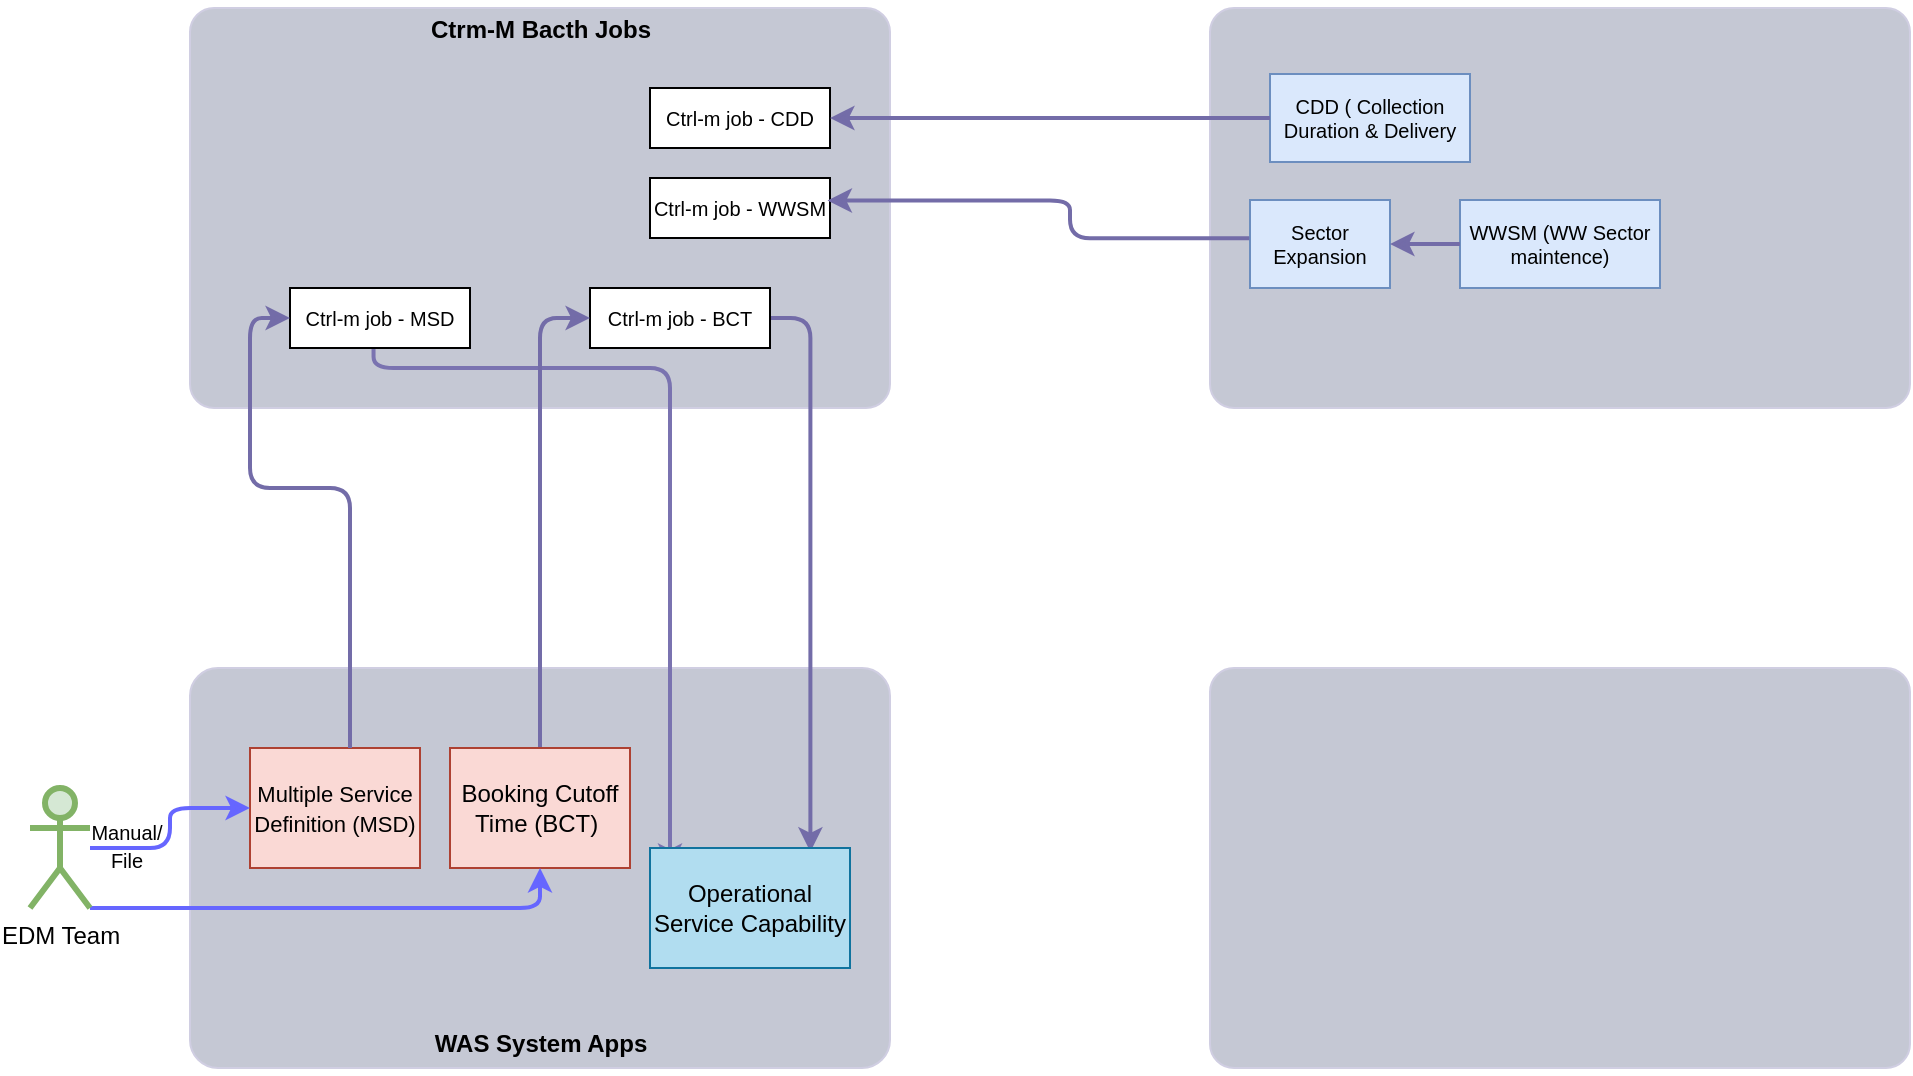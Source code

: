 <mxfile version="21.3.8" type="github">
  <diagram name="Page-1" id="8ngTOurLQr-HlDjsHh3x">
    <mxGraphModel dx="722" dy="1313" grid="1" gridSize="10" guides="1" tooltips="1" connect="1" arrows="1" fold="1" page="1" pageScale="1" pageWidth="1100" pageHeight="850" math="0" shadow="0">
      <root>
        <mxCell id="0" />
        <mxCell id="1" parent="0" />
        <mxCell id="jGGKa2ZzWb8gB2acPjcM-6" value="" style="rounded=1;whiteSpace=wrap;html=1;labelBackgroundColor=none;fillColor=#C5C8D4;strokeColor=#D0CEE2;fontColor=#1A1A1A;arcSize=6;" parent="1" vertex="1">
          <mxGeometry x="140" y="-710" width="350" height="200" as="geometry" />
        </mxCell>
        <mxCell id="jGGKa2ZzWb8gB2acPjcM-9" value="" style="rounded=1;whiteSpace=wrap;html=1;labelBackgroundColor=none;fillColor=#C5C8D4;strokeColor=#D0CEE2;fontColor=#1A1A1A;arcSize=6;" parent="1" vertex="1">
          <mxGeometry x="650" y="-710" width="350" height="200" as="geometry" />
        </mxCell>
        <mxCell id="jGGKa2ZzWb8gB2acPjcM-10" value="" style="rounded=1;whiteSpace=wrap;html=1;labelBackgroundColor=none;fillColor=#C5C8D4;strokeColor=#D0CEE2;fontColor=#1A1A1A;arcSize=7;" parent="1" vertex="1">
          <mxGeometry x="140" y="-380" width="350" height="200" as="geometry" />
        </mxCell>
        <mxCell id="jGGKa2ZzWb8gB2acPjcM-11" value="" style="rounded=1;whiteSpace=wrap;html=1;labelBackgroundColor=none;fillColor=#C5C8D4;strokeColor=#D0CEE2;fontColor=#1A1A1A;arcSize=6;" parent="1" vertex="1">
          <mxGeometry x="650" y="-380" width="350" height="200" as="geometry" />
        </mxCell>
        <mxCell id="jGGKa2ZzWb8gB2acPjcM-24" value="&lt;font style=&quot;font-size: 10px;&quot;&gt;Ctrl-m job - CDD&lt;/font&gt;" style="rounded=0;whiteSpace=wrap;html=1;" parent="1" vertex="1">
          <mxGeometry x="370" y="-670" width="90" height="30" as="geometry" />
        </mxCell>
        <mxCell id="jGGKa2ZzWb8gB2acPjcM-25" value="&lt;font style=&quot;font-size: 10px;&quot;&gt;Ctrl-m job - WWSM&lt;br&gt;&lt;/font&gt;" style="rounded=0;whiteSpace=wrap;html=1;" parent="1" vertex="1">
          <mxGeometry x="370" y="-625" width="90" height="30" as="geometry" />
        </mxCell>
        <mxCell id="jGGKa2ZzWb8gB2acPjcM-35" style="edgeStyle=orthogonalEdgeStyle;rounded=1;orthogonalLoop=1;jettySize=auto;html=1;entryX=0.802;entryY=0.031;entryDx=0;entryDy=0;entryPerimeter=0;strokeColor=#736CA8;fontColor=#1A1A1A;jumpStyle=arc;strokeWidth=2;exitX=1;exitY=0.5;exitDx=0;exitDy=0;targetPerimeterSpacing=-10;" parent="1" source="jGGKa2ZzWb8gB2acPjcM-26" target="jGGKa2ZzWb8gB2acPjcM-36" edge="1">
          <mxGeometry relative="1" as="geometry" />
        </mxCell>
        <mxCell id="jGGKa2ZzWb8gB2acPjcM-26" value="&lt;font style=&quot;font-size: 10px;&quot;&gt;Ctrl-m job - BCT&lt;/font&gt;" style="rounded=0;whiteSpace=wrap;html=1;" parent="1" vertex="1">
          <mxGeometry x="340" y="-570" width="90" height="30" as="geometry" />
        </mxCell>
        <mxCell id="LQU1aDDO8fh2zxj8B42R-3" style="edgeStyle=orthogonalEdgeStyle;rounded=1;orthogonalLoop=1;jettySize=auto;html=1;strokeColor=#7a73b0;exitX=0.464;exitY=0.965;exitDx=0;exitDy=0;exitPerimeter=0;strokeWidth=2;targetPerimeterSpacing=-10;jumpSize=6;" parent="1" source="jGGKa2ZzWb8gB2acPjcM-27" target="jGGKa2ZzWb8gB2acPjcM-36" edge="1">
          <mxGeometry relative="1" as="geometry">
            <Array as="points">
              <mxPoint x="232" y="-530" />
              <mxPoint x="380" y="-530" />
            </Array>
          </mxGeometry>
        </mxCell>
        <mxCell id="jGGKa2ZzWb8gB2acPjcM-27" value="&lt;font style=&quot;font-size: 10px;&quot;&gt;Ctrl-m job - MSD&lt;/font&gt;" style="rounded=0;whiteSpace=wrap;html=1;" parent="1" vertex="1">
          <mxGeometry x="190" y="-570" width="90" height="30" as="geometry" />
        </mxCell>
        <mxCell id="jGGKa2ZzWb8gB2acPjcM-28" value="&lt;font style=&quot;font-size: 11px;&quot;&gt;Multiple Service Definition&amp;nbsp;(MSD)&lt;/font&gt;" style="rounded=0;whiteSpace=wrap;html=1;strokeColor=#ae4132;fillColor=#fad9d5;" parent="1" vertex="1">
          <mxGeometry x="170" y="-340" width="85" height="60" as="geometry" />
        </mxCell>
        <mxCell id="jGGKa2ZzWb8gB2acPjcM-30" style="edgeStyle=orthogonalEdgeStyle;rounded=1;orthogonalLoop=1;jettySize=auto;html=1;strokeColor=#736CA8;fontColor=#1A1A1A;entryX=0;entryY=0.5;entryDx=0;entryDy=0;strokeWidth=2;targetPerimeterSpacing=-10;" parent="1" source="jGGKa2ZzWb8gB2acPjcM-29" target="jGGKa2ZzWb8gB2acPjcM-26" edge="1">
          <mxGeometry relative="1" as="geometry">
            <mxPoint x="390" y="-570" as="targetPoint" />
            <Array as="points">
              <mxPoint x="315" y="-555" />
            </Array>
          </mxGeometry>
        </mxCell>
        <mxCell id="jGGKa2ZzWb8gB2acPjcM-29" value="Booking Cutoff Time (BCT)&amp;nbsp;" style="rounded=0;whiteSpace=wrap;html=1;strokeColor=#ae4132;fillColor=#fad9d5;" parent="1" vertex="1">
          <mxGeometry x="270" y="-340" width="90" height="60" as="geometry" />
        </mxCell>
        <mxCell id="jGGKa2ZzWb8gB2acPjcM-36" value="Operational Service Capability" style="rounded=0;whiteSpace=wrap;html=1;strokeColor=#10739e;fillColor=#b1ddf0;" parent="1" vertex="1">
          <mxGeometry x="370" y="-290" width="100" height="60" as="geometry" />
        </mxCell>
        <mxCell id="LQU1aDDO8fh2zxj8B42R-2" style="edgeStyle=orthogonalEdgeStyle;rounded=1;orthogonalLoop=1;jettySize=auto;html=1;strokeColor=#736CA8;fontColor=#1A1A1A;entryX=0;entryY=0.5;entryDx=0;entryDy=0;strokeWidth=2;targetPerimeterSpacing=-10;" parent="1" target="jGGKa2ZzWb8gB2acPjcM-27" edge="1">
          <mxGeometry relative="1" as="geometry">
            <mxPoint x="247.5" y="-590" as="targetPoint" />
            <Array as="points">
              <mxPoint x="220" y="-340" />
              <mxPoint x="220" y="-470" />
              <mxPoint x="170" y="-470" />
              <mxPoint x="170" y="-585" />
            </Array>
            <mxPoint x="220" y="-340" as="sourcePoint" />
          </mxGeometry>
        </mxCell>
        <mxCell id="LQU1aDDO8fh2zxj8B42R-4" value="&lt;b&gt;WAS System Apps&lt;/b&gt;" style="text;html=1;align=center;verticalAlign=middle;resizable=0;points=[];autosize=1;strokeColor=none;fillColor=none;strokeWidth=2;" parent="1" vertex="1">
          <mxGeometry x="250" y="-207" width="130" height="30" as="geometry" />
        </mxCell>
        <mxCell id="LQU1aDDO8fh2zxj8B42R-9" style="edgeStyle=orthogonalEdgeStyle;rounded=1;orthogonalLoop=1;jettySize=auto;html=1;exitX=1;exitY=1;exitDx=0;exitDy=0;exitPerimeter=0;entryX=0.5;entryY=1;entryDx=0;entryDy=0;strokeWidth=2;strokeColor=#6666FF;" parent="1" source="LQU1aDDO8fh2zxj8B42R-7" target="jGGKa2ZzWb8gB2acPjcM-29" edge="1">
          <mxGeometry relative="1" as="geometry">
            <Array as="points">
              <mxPoint x="315" y="-260" />
            </Array>
          </mxGeometry>
        </mxCell>
        <mxCell id="LQU1aDDO8fh2zxj8B42R-7" value="EDM Team" style="shape=umlActor;verticalLabelPosition=bottom;verticalAlign=top;html=1;outlineConnect=0;fillColor=#d5e8d4;strokeColor=#82b366;strokeWidth=3;" parent="1" vertex="1">
          <mxGeometry x="60" y="-320" width="30" height="60" as="geometry" />
        </mxCell>
        <mxCell id="LQU1aDDO8fh2zxj8B42R-8" style="edgeStyle=orthogonalEdgeStyle;rounded=1;orthogonalLoop=1;jettySize=auto;html=1;strokeWidth=2;strokeColor=#6666FF;" parent="1" source="LQU1aDDO8fh2zxj8B42R-7" target="jGGKa2ZzWb8gB2acPjcM-28" edge="1">
          <mxGeometry relative="1" as="geometry" />
        </mxCell>
        <mxCell id="0LP1xyrmvZHZEuwuBZh2-1" value="&lt;font style=&quot;font-size: 10px;&quot;&gt;Manual/ &lt;br&gt;File&lt;br&gt;&lt;/font&gt;" style="edgeLabel;html=1;align=center;verticalAlign=middle;resizable=0;points=[];labelBackgroundColor=none;" vertex="1" connectable="0" parent="LQU1aDDO8fh2zxj8B42R-8">
          <mxGeometry x="-0.462" relative="1" as="geometry">
            <mxPoint x="-9" y="-1" as="offset" />
          </mxGeometry>
        </mxCell>
        <mxCell id="0LP1xyrmvZHZEuwuBZh2-2" value="&lt;b&gt;Ctrm-M Bacth Jobs&lt;br&gt;&lt;/b&gt;" style="text;html=1;align=center;verticalAlign=middle;resizable=0;points=[];autosize=1;strokeColor=none;fillColor=none;strokeWidth=2;" vertex="1" parent="1">
          <mxGeometry x="250" y="-714" width="130" height="30" as="geometry" />
        </mxCell>
        <mxCell id="0LP1xyrmvZHZEuwuBZh2-3" value="CDD ( Collection Duration &amp;amp; Delivery&lt;br style=&quot;font-size: 10px;&quot;&gt;" style="rounded=0;whiteSpace=wrap;html=1;fillColor=#dae8fc;strokeColor=#6c8ebf;fontSize=10;" vertex="1" parent="1">
          <mxGeometry x="680" y="-677" width="100" height="44" as="geometry" />
        </mxCell>
        <mxCell id="0LP1xyrmvZHZEuwuBZh2-4" value="Sector Expansion" style="rounded=0;whiteSpace=wrap;html=1;fillColor=#dae8fc;strokeColor=#6c8ebf;fontSize=10;" vertex="1" parent="1">
          <mxGeometry x="670" y="-614" width="70" height="44" as="geometry" />
        </mxCell>
        <mxCell id="0LP1xyrmvZHZEuwuBZh2-5" style="edgeStyle=orthogonalEdgeStyle;rounded=1;orthogonalLoop=1;jettySize=auto;html=1;strokeColor=#736CA8;fontColor=#1A1A1A;jumpStyle=arc;strokeWidth=2;entryX=1;entryY=0.5;entryDx=0;entryDy=0;targetPerimeterSpacing=-10;" edge="1" parent="1" source="0LP1xyrmvZHZEuwuBZh2-3" target="jGGKa2ZzWb8gB2acPjcM-24">
          <mxGeometry relative="1" as="geometry">
            <mxPoint x="460" y="-659" as="sourcePoint" />
            <mxPoint x="480" y="-393" as="targetPoint" />
            <Array as="points">
              <mxPoint x="650" y="-655" />
              <mxPoint x="650" y="-655" />
            </Array>
          </mxGeometry>
        </mxCell>
        <mxCell id="0LP1xyrmvZHZEuwuBZh2-6" style="edgeStyle=orthogonalEdgeStyle;rounded=1;orthogonalLoop=1;jettySize=auto;html=1;strokeColor=#736CA8;fontColor=#1A1A1A;jumpStyle=arc;strokeWidth=2;entryX=0.986;entryY=0.375;entryDx=0;entryDy=0;entryPerimeter=0;exitX=-0.005;exitY=0.434;exitDx=0;exitDy=0;exitPerimeter=0;targetPerimeterSpacing=-10;" edge="1" parent="1" source="0LP1xyrmvZHZEuwuBZh2-4" target="jGGKa2ZzWb8gB2acPjcM-25">
          <mxGeometry relative="1" as="geometry">
            <mxPoint x="760" y="-603.36" as="sourcePoint" />
            <mxPoint x="540" y="-603.36" as="targetPoint" />
            <Array as="points">
              <mxPoint x="580" y="-595" />
              <mxPoint x="580" y="-614" />
            </Array>
          </mxGeometry>
        </mxCell>
        <mxCell id="0LP1xyrmvZHZEuwuBZh2-7" value="WWSM (WW Sector maintence)" style="rounded=0;whiteSpace=wrap;html=1;fillColor=#dae8fc;strokeColor=#6c8ebf;fontSize=10;" vertex="1" parent="1">
          <mxGeometry x="775" y="-614" width="100" height="44" as="geometry" />
        </mxCell>
        <mxCell id="0LP1xyrmvZHZEuwuBZh2-8" style="edgeStyle=orthogonalEdgeStyle;rounded=1;orthogonalLoop=1;jettySize=auto;html=1;strokeColor=#736CA8;fontColor=#1A1A1A;jumpStyle=arc;strokeWidth=2;entryX=1;entryY=0.5;entryDx=0;entryDy=0;targetPerimeterSpacing=0;" edge="1" parent="1" target="0LP1xyrmvZHZEuwuBZh2-4">
          <mxGeometry relative="1" as="geometry">
            <mxPoint x="775" y="-592" as="sourcePoint" />
            <mxPoint x="690" y="-539.98" as="targetPoint" />
            <Array as="points">
              <mxPoint x="760" y="-592" />
              <mxPoint x="760" y="-592" />
            </Array>
          </mxGeometry>
        </mxCell>
      </root>
    </mxGraphModel>
  </diagram>
</mxfile>
